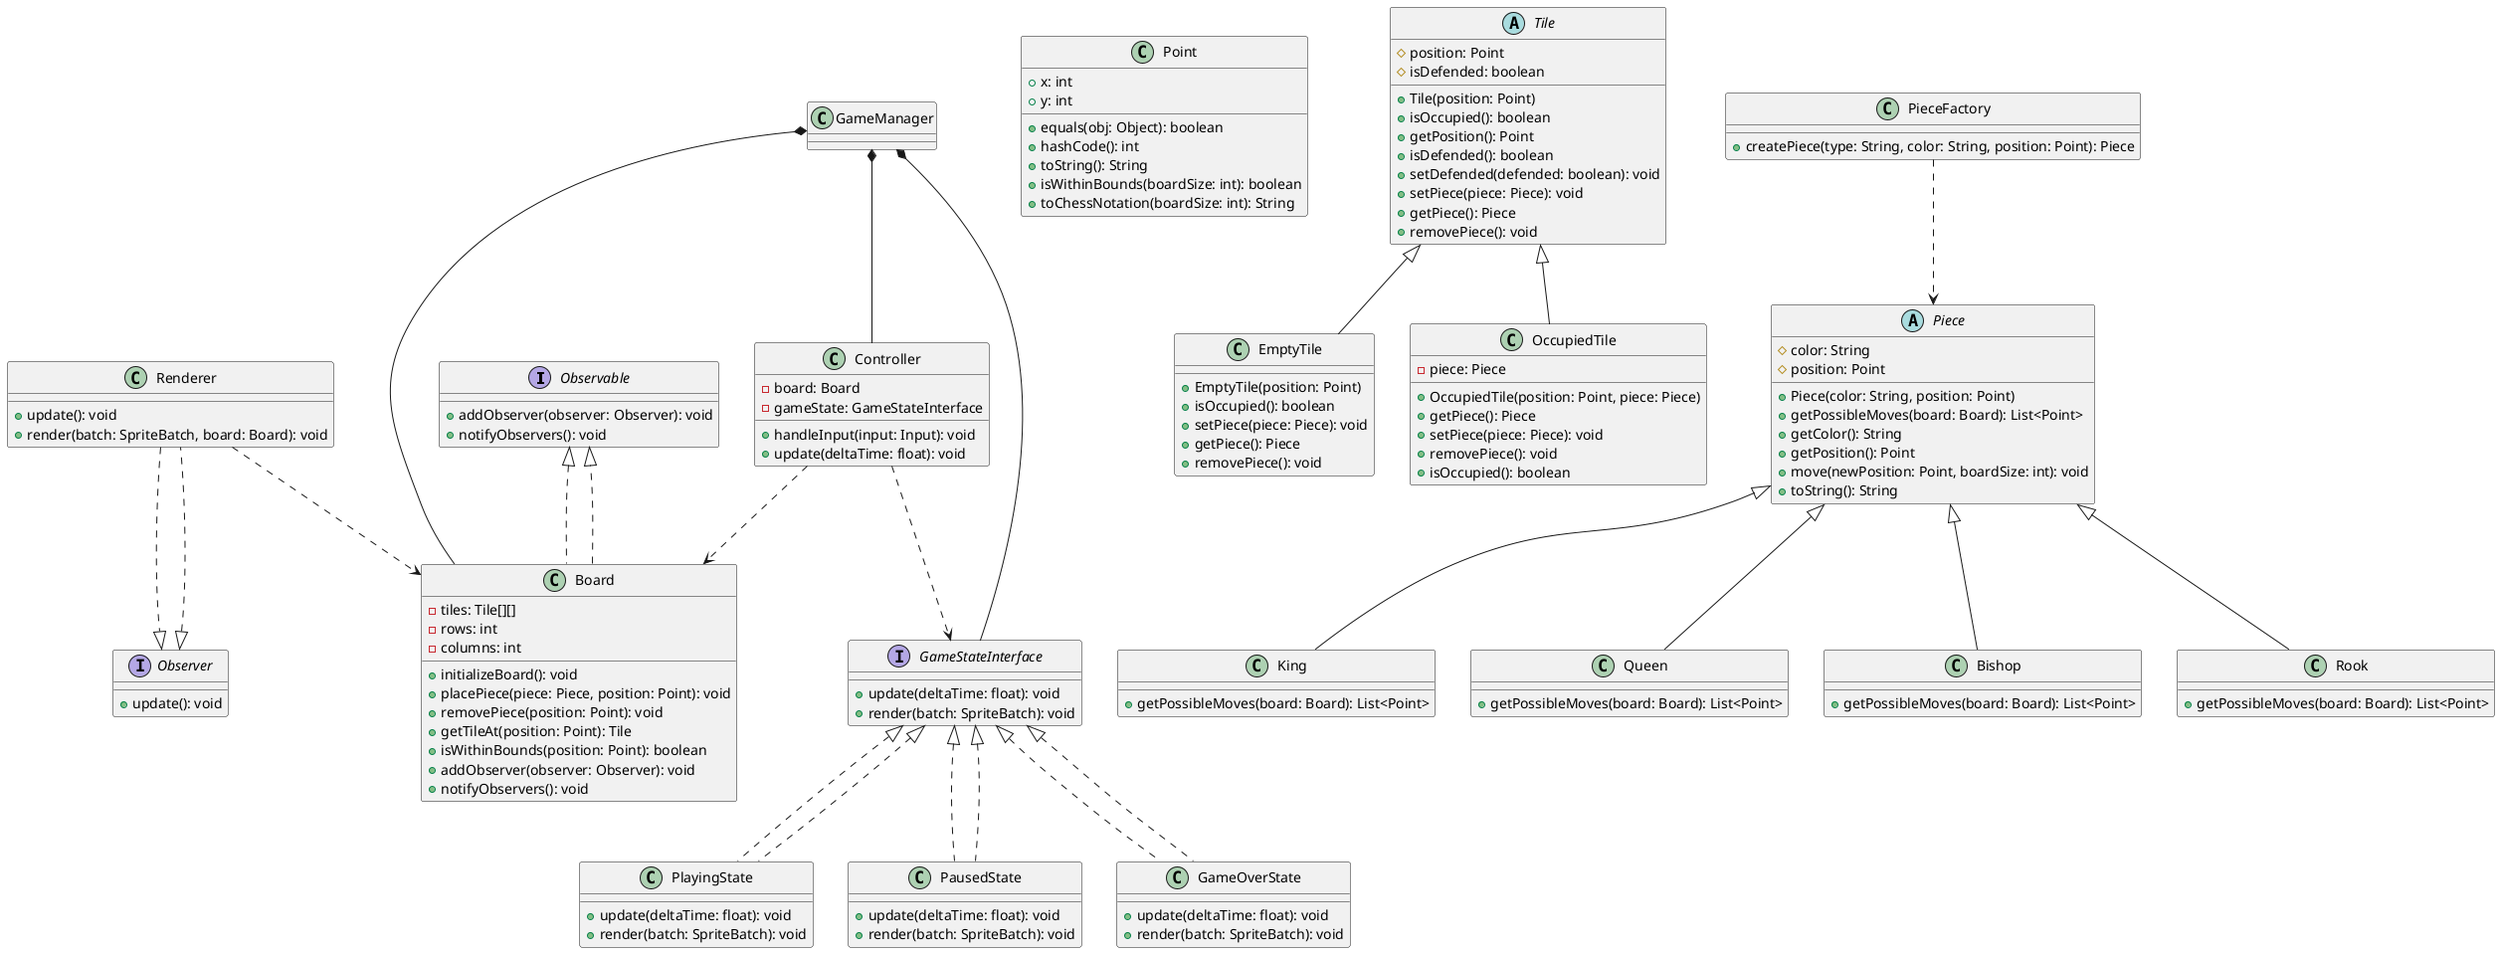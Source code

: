 @startuml

interface Observable {
    +addObserver(observer: Observer): void
    +notifyObservers(): void
}

interface Observer {
    +update(): void
}

class Point {
    +x: int
    +y: int
    +equals(obj: Object): boolean
    +hashCode(): int
    +toString(): String
    +isWithinBounds(boardSize: int): boolean
    +toChessNotation(boardSize: int): String
}

abstract class Tile {
    #position: Point
    #isDefended: boolean
    +Tile(position: Point)
    +isOccupied(): boolean
    +getPosition(): Point
    +isDefended(): boolean
    +setDefended(defended: boolean): void
    +setPiece(piece: Piece): void
    +getPiece(): Piece
    +removePiece(): void
}

class EmptyTile extends Tile {
    +EmptyTile(position: Point)
    +isOccupied(): boolean
    +setPiece(piece: Piece): void
    +getPiece(): Piece
    +removePiece(): void
}

class OccupiedTile extends Tile {
    -piece: Piece
    +OccupiedTile(position: Point, piece: Piece)
    +getPiece(): Piece
    +setPiece(piece: Piece): void
    +removePiece(): void
    +isOccupied(): boolean
}

abstract class Piece {
    #color: String
    #position: Point
    +Piece(color: String, position: Point)
    +getPossibleMoves(board: Board): List<Point>
    +getColor(): String
    +getPosition(): Point
    +move(newPosition: Point, boardSize: int): void
    +toString(): String
}

class King extends Piece {
    +getPossibleMoves(board: Board): List<Point>
}

class Queen extends Piece {
    +getPossibleMoves(board: Board): List<Point>
}

class Bishop extends Piece {
    +getPossibleMoves(board: Board): List<Point>
}

class Rook extends Piece {
    +getPossibleMoves(board: Board): List<Point>
}

class Board implements Observable {
    -tiles: Tile[][]
    -rows: int
    -columns: int
    +initializeBoard(): void
    +placePiece(piece: Piece, position: Point): void
    +removePiece(position: Point): void
    +getTileAt(position: Point): Tile
    +isWithinBounds(position: Point): boolean
    +addObserver(observer: Observer): void
    +notifyObservers(): void
}

class PieceFactory {
    +createPiece(type: String, color: String, position: Point): Piece
}

class Renderer implements Observer {
    +update(): void
    +render(batch: SpriteBatch, board: Board): void
}

class Controller {
    -board: Board
    -gameState: GameStateInterface
    +handleInput(input: Input): void
    +update(deltaTime: float): void
}

interface GameStateInterface {
    +update(deltaTime: float): void
    +render(batch: SpriteBatch): void
}

class PlayingState implements GameStateInterface {
    +update(deltaTime: float): void
    +render(batch: SpriteBatch): void
}

class PausedState implements GameStateInterface {
    +update(deltaTime: float): void
    +render(batch: SpriteBatch): void
}

class GameOverState implements GameStateInterface {
    +update(deltaTime: float): void
    +render(batch: SpriteBatch): void
}

GameManager *-- Board
GameManager *-- GameStateInterface
GameManager *-- Controller

PieceFactory ..> Piece
Renderer ..> Board
Controller ..> Board
Controller ..> GameStateInterface
Board ..|> Observable
Renderer ..|> Observer
GameStateInterface <|.. PlayingState
GameStateInterface <|.. PausedState
GameStateInterface <|.. GameOverState

@enduml
